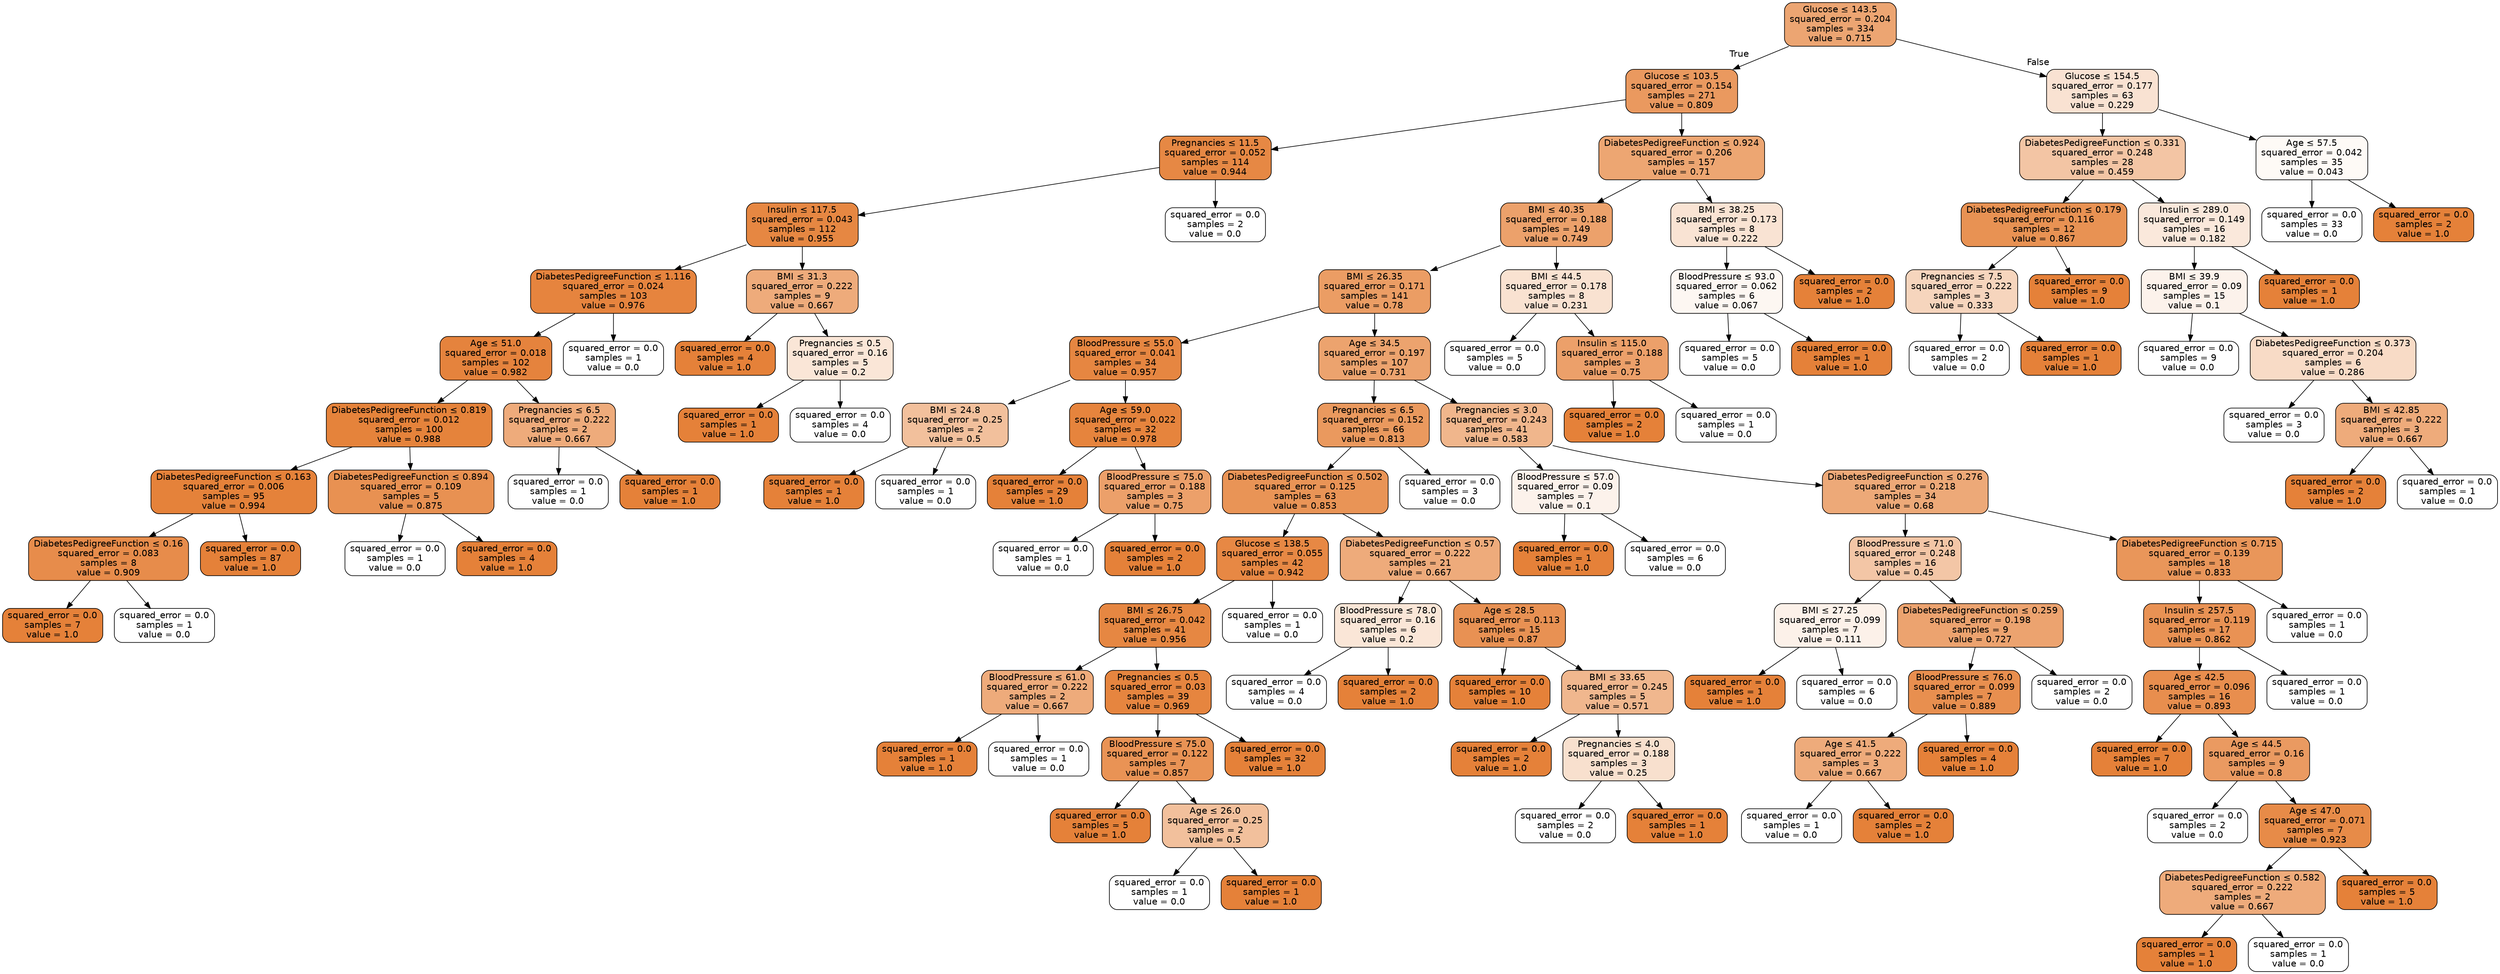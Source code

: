 digraph Tree {
node [shape=box, style="filled, rounded", color="black", fontname="helvetica"] ;
edge [fontname="helvetica"] ;
0 [label=<Glucose &le; 143.5<br/>squared_error = 0.204<br/>samples = 334<br/>value = 0.715>, fillcolor="#eca572"] ;
1 [label=<Glucose &le; 103.5<br/>squared_error = 0.154<br/>samples = 271<br/>value = 0.809>, fillcolor="#ea995f"] ;
0 -> 1 [labeldistance=2.5, labelangle=45, headlabel="True"] ;
2 [label=<Pregnancies &le; 11.5<br/>squared_error = 0.052<br/>samples = 114<br/>value = 0.944>, fillcolor="#e68844"] ;
1 -> 2 ;
3 [label=<Insulin &le; 117.5<br/>squared_error = 0.043<br/>samples = 112<br/>value = 0.955>, fillcolor="#e68742"] ;
2 -> 3 ;
4 [label=<DiabetesPedigreeFunction &le; 1.116<br/>squared_error = 0.024<br/>samples = 103<br/>value = 0.976>, fillcolor="#e6843e"] ;
3 -> 4 ;
5 [label=<Age &le; 51.0<br/>squared_error = 0.018<br/>samples = 102<br/>value = 0.982>, fillcolor="#e5833d"] ;
4 -> 5 ;
6 [label=<DiabetesPedigreeFunction &le; 0.819<br/>squared_error = 0.012<br/>samples = 100<br/>value = 0.988>, fillcolor="#e5833b"] ;
5 -> 6 ;
7 [label=<DiabetesPedigreeFunction &le; 0.163<br/>squared_error = 0.006<br/>samples = 95<br/>value = 0.994>, fillcolor="#e5823a"] ;
6 -> 7 ;
8 [label=<DiabetesPedigreeFunction &le; 0.16<br/>squared_error = 0.083<br/>samples = 8<br/>value = 0.909>, fillcolor="#e78c4b"] ;
7 -> 8 ;
9 [label=<squared_error = 0.0<br/>samples = 7<br/>value = 1.0>, fillcolor="#e58139"] ;
8 -> 9 ;
10 [label=<squared_error = 0.0<br/>samples = 1<br/>value = 0.0>, fillcolor="#ffffff"] ;
8 -> 10 ;
11 [label=<squared_error = 0.0<br/>samples = 87<br/>value = 1.0>, fillcolor="#e58139"] ;
7 -> 11 ;
12 [label=<DiabetesPedigreeFunction &le; 0.894<br/>squared_error = 0.109<br/>samples = 5<br/>value = 0.875>, fillcolor="#e89152"] ;
6 -> 12 ;
13 [label=<squared_error = 0.0<br/>samples = 1<br/>value = 0.0>, fillcolor="#ffffff"] ;
12 -> 13 ;
14 [label=<squared_error = 0.0<br/>samples = 4<br/>value = 1.0>, fillcolor="#e58139"] ;
12 -> 14 ;
15 [label=<Pregnancies &le; 6.5<br/>squared_error = 0.222<br/>samples = 2<br/>value = 0.667>, fillcolor="#eeab7b"] ;
5 -> 15 ;
16 [label=<squared_error = 0.0<br/>samples = 1<br/>value = 0.0>, fillcolor="#ffffff"] ;
15 -> 16 ;
17 [label=<squared_error = 0.0<br/>samples = 1<br/>value = 1.0>, fillcolor="#e58139"] ;
15 -> 17 ;
18 [label=<squared_error = 0.0<br/>samples = 1<br/>value = 0.0>, fillcolor="#ffffff"] ;
4 -> 18 ;
19 [label=<BMI &le; 31.3<br/>squared_error = 0.222<br/>samples = 9<br/>value = 0.667>, fillcolor="#eeab7b"] ;
3 -> 19 ;
20 [label=<squared_error = 0.0<br/>samples = 4<br/>value = 1.0>, fillcolor="#e58139"] ;
19 -> 20 ;
21 [label=<Pregnancies &le; 0.5<br/>squared_error = 0.16<br/>samples = 5<br/>value = 0.2>, fillcolor="#fae6d7"] ;
19 -> 21 ;
22 [label=<squared_error = 0.0<br/>samples = 1<br/>value = 1.0>, fillcolor="#e58139"] ;
21 -> 22 ;
23 [label=<squared_error = 0.0<br/>samples = 4<br/>value = 0.0>, fillcolor="#ffffff"] ;
21 -> 23 ;
24 [label=<squared_error = 0.0<br/>samples = 2<br/>value = 0.0>, fillcolor="#ffffff"] ;
2 -> 24 ;
25 [label=<DiabetesPedigreeFunction &le; 0.924<br/>squared_error = 0.206<br/>samples = 157<br/>value = 0.71>, fillcolor="#eda672"] ;
1 -> 25 ;
26 [label=<BMI &le; 40.35<br/>squared_error = 0.188<br/>samples = 149<br/>value = 0.749>, fillcolor="#eca16b"] ;
25 -> 26 ;
27 [label=<BMI &le; 26.35<br/>squared_error = 0.171<br/>samples = 141<br/>value = 0.78>, fillcolor="#eb9d64"] ;
26 -> 27 ;
28 [label=<BloodPressure &le; 55.0<br/>squared_error = 0.041<br/>samples = 34<br/>value = 0.957>, fillcolor="#e68641"] ;
27 -> 28 ;
29 [label=<BMI &le; 24.8<br/>squared_error = 0.25<br/>samples = 2<br/>value = 0.5>, fillcolor="#f2c09c"] ;
28 -> 29 ;
30 [label=<squared_error = 0.0<br/>samples = 1<br/>value = 1.0>, fillcolor="#e58139"] ;
29 -> 30 ;
31 [label=<squared_error = 0.0<br/>samples = 1<br/>value = 0.0>, fillcolor="#ffffff"] ;
29 -> 31 ;
32 [label=<Age &le; 59.0<br/>squared_error = 0.022<br/>samples = 32<br/>value = 0.978>, fillcolor="#e6843d"] ;
28 -> 32 ;
33 [label=<squared_error = 0.0<br/>samples = 29<br/>value = 1.0>, fillcolor="#e58139"] ;
32 -> 33 ;
34 [label=<BloodPressure &le; 75.0<br/>squared_error = 0.188<br/>samples = 3<br/>value = 0.75>, fillcolor="#eca06a"] ;
32 -> 34 ;
35 [label=<squared_error = 0.0<br/>samples = 1<br/>value = 0.0>, fillcolor="#ffffff"] ;
34 -> 35 ;
36 [label=<squared_error = 0.0<br/>samples = 2<br/>value = 1.0>, fillcolor="#e58139"] ;
34 -> 36 ;
37 [label=<Age &le; 34.5<br/>squared_error = 0.197<br/>samples = 107<br/>value = 0.731>, fillcolor="#eca36e"] ;
27 -> 37 ;
38 [label=<Pregnancies &le; 6.5<br/>squared_error = 0.152<br/>samples = 66<br/>value = 0.813>, fillcolor="#ea995e"] ;
37 -> 38 ;
39 [label=<DiabetesPedigreeFunction &le; 0.502<br/>squared_error = 0.125<br/>samples = 63<br/>value = 0.853>, fillcolor="#e99456"] ;
38 -> 39 ;
40 [label=<Glucose &le; 138.5<br/>squared_error = 0.055<br/>samples = 42<br/>value = 0.942>, fillcolor="#e78844"] ;
39 -> 40 ;
41 [label=<BMI &le; 26.75<br/>squared_error = 0.042<br/>samples = 41<br/>value = 0.956>, fillcolor="#e68742"] ;
40 -> 41 ;
42 [label=<BloodPressure &le; 61.0<br/>squared_error = 0.222<br/>samples = 2<br/>value = 0.667>, fillcolor="#eeab7b"] ;
41 -> 42 ;
43 [label=<squared_error = 0.0<br/>samples = 1<br/>value = 1.0>, fillcolor="#e58139"] ;
42 -> 43 ;
44 [label=<squared_error = 0.0<br/>samples = 1<br/>value = 0.0>, fillcolor="#ffffff"] ;
42 -> 44 ;
45 [label=<Pregnancies &le; 0.5<br/>squared_error = 0.03<br/>samples = 39<br/>value = 0.969>, fillcolor="#e6853f"] ;
41 -> 45 ;
46 [label=<BloodPressure &le; 75.0<br/>squared_error = 0.122<br/>samples = 7<br/>value = 0.857>, fillcolor="#e99355"] ;
45 -> 46 ;
47 [label=<squared_error = 0.0<br/>samples = 5<br/>value = 1.0>, fillcolor="#e58139"] ;
46 -> 47 ;
48 [label=<Age &le; 26.0<br/>squared_error = 0.25<br/>samples = 2<br/>value = 0.5>, fillcolor="#f2c09c"] ;
46 -> 48 ;
49 [label=<squared_error = 0.0<br/>samples = 1<br/>value = 0.0>, fillcolor="#ffffff"] ;
48 -> 49 ;
50 [label=<squared_error = 0.0<br/>samples = 1<br/>value = 1.0>, fillcolor="#e58139"] ;
48 -> 50 ;
51 [label=<squared_error = 0.0<br/>samples = 32<br/>value = 1.0>, fillcolor="#e58139"] ;
45 -> 51 ;
52 [label=<squared_error = 0.0<br/>samples = 1<br/>value = 0.0>, fillcolor="#ffffff"] ;
40 -> 52 ;
53 [label=<DiabetesPedigreeFunction &le; 0.57<br/>squared_error = 0.222<br/>samples = 21<br/>value = 0.667>, fillcolor="#eeab7b"] ;
39 -> 53 ;
54 [label=<BloodPressure &le; 78.0<br/>squared_error = 0.16<br/>samples = 6<br/>value = 0.2>, fillcolor="#fae6d7"] ;
53 -> 54 ;
55 [label=<squared_error = 0.0<br/>samples = 4<br/>value = 0.0>, fillcolor="#ffffff"] ;
54 -> 55 ;
56 [label=<squared_error = 0.0<br/>samples = 2<br/>value = 1.0>, fillcolor="#e58139"] ;
54 -> 56 ;
57 [label=<Age &le; 28.5<br/>squared_error = 0.113<br/>samples = 15<br/>value = 0.87>, fillcolor="#e89153"] ;
53 -> 57 ;
58 [label=<squared_error = 0.0<br/>samples = 10<br/>value = 1.0>, fillcolor="#e58139"] ;
57 -> 58 ;
59 [label=<BMI &le; 33.65<br/>squared_error = 0.245<br/>samples = 5<br/>value = 0.571>, fillcolor="#f0b78e"] ;
57 -> 59 ;
60 [label=<squared_error = 0.0<br/>samples = 2<br/>value = 1.0>, fillcolor="#e58139"] ;
59 -> 60 ;
61 [label=<Pregnancies &le; 4.0<br/>squared_error = 0.188<br/>samples = 3<br/>value = 0.25>, fillcolor="#f8e0ce"] ;
59 -> 61 ;
62 [label=<squared_error = 0.0<br/>samples = 2<br/>value = 0.0>, fillcolor="#ffffff"] ;
61 -> 62 ;
63 [label=<squared_error = 0.0<br/>samples = 1<br/>value = 1.0>, fillcolor="#e58139"] ;
61 -> 63 ;
64 [label=<squared_error = 0.0<br/>samples = 3<br/>value = 0.0>, fillcolor="#ffffff"] ;
38 -> 64 ;
65 [label=<Pregnancies &le; 3.0<br/>squared_error = 0.243<br/>samples = 41<br/>value = 0.583>, fillcolor="#f0b68c"] ;
37 -> 65 ;
66 [label=<BloodPressure &le; 57.0<br/>squared_error = 0.09<br/>samples = 7<br/>value = 0.1>, fillcolor="#fcf2eb"] ;
65 -> 66 ;
67 [label=<squared_error = 0.0<br/>samples = 1<br/>value = 1.0>, fillcolor="#e58139"] ;
66 -> 67 ;
68 [label=<squared_error = 0.0<br/>samples = 6<br/>value = 0.0>, fillcolor="#ffffff"] ;
66 -> 68 ;
69 [label=<DiabetesPedigreeFunction &le; 0.276<br/>squared_error = 0.218<br/>samples = 34<br/>value = 0.68>, fillcolor="#eda978"] ;
65 -> 69 ;
70 [label=<BloodPressure &le; 71.0<br/>squared_error = 0.248<br/>samples = 16<br/>value = 0.45>, fillcolor="#f3c6a6"] ;
69 -> 70 ;
71 [label=<BMI &le; 27.25<br/>squared_error = 0.099<br/>samples = 7<br/>value = 0.111>, fillcolor="#fcf1e9"] ;
70 -> 71 ;
72 [label=<squared_error = 0.0<br/>samples = 1<br/>value = 1.0>, fillcolor="#e58139"] ;
71 -> 72 ;
73 [label=<squared_error = 0.0<br/>samples = 6<br/>value = 0.0>, fillcolor="#ffffff"] ;
71 -> 73 ;
74 [label=<DiabetesPedigreeFunction &le; 0.259<br/>squared_error = 0.198<br/>samples = 9<br/>value = 0.727>, fillcolor="#eca36f"] ;
70 -> 74 ;
75 [label=<BloodPressure &le; 76.0<br/>squared_error = 0.099<br/>samples = 7<br/>value = 0.889>, fillcolor="#e88f4f"] ;
74 -> 75 ;
76 [label=<Age &le; 41.5<br/>squared_error = 0.222<br/>samples = 3<br/>value = 0.667>, fillcolor="#eeab7b"] ;
75 -> 76 ;
77 [label=<squared_error = 0.0<br/>samples = 1<br/>value = 0.0>, fillcolor="#ffffff"] ;
76 -> 77 ;
78 [label=<squared_error = 0.0<br/>samples = 2<br/>value = 1.0>, fillcolor="#e58139"] ;
76 -> 78 ;
79 [label=<squared_error = 0.0<br/>samples = 4<br/>value = 1.0>, fillcolor="#e58139"] ;
75 -> 79 ;
80 [label=<squared_error = 0.0<br/>samples = 2<br/>value = 0.0>, fillcolor="#ffffff"] ;
74 -> 80 ;
81 [label=<DiabetesPedigreeFunction &le; 0.715<br/>squared_error = 0.139<br/>samples = 18<br/>value = 0.833>, fillcolor="#e9965a"] ;
69 -> 81 ;
82 [label=<Insulin &le; 257.5<br/>squared_error = 0.119<br/>samples = 17<br/>value = 0.862>, fillcolor="#e99254"] ;
81 -> 82 ;
83 [label=<Age &le; 42.5<br/>squared_error = 0.096<br/>samples = 16<br/>value = 0.893>, fillcolor="#e88e4e"] ;
82 -> 83 ;
84 [label=<squared_error = 0.0<br/>samples = 7<br/>value = 1.0>, fillcolor="#e58139"] ;
83 -> 84 ;
85 [label=<Age &le; 44.5<br/>squared_error = 0.16<br/>samples = 9<br/>value = 0.8>, fillcolor="#ea9a61"] ;
83 -> 85 ;
86 [label=<squared_error = 0.0<br/>samples = 2<br/>value = 0.0>, fillcolor="#ffffff"] ;
85 -> 86 ;
87 [label=<Age &le; 47.0<br/>squared_error = 0.071<br/>samples = 7<br/>value = 0.923>, fillcolor="#e78b48"] ;
85 -> 87 ;
88 [label=<DiabetesPedigreeFunction &le; 0.582<br/>squared_error = 0.222<br/>samples = 2<br/>value = 0.667>, fillcolor="#eeab7b"] ;
87 -> 88 ;
89 [label=<squared_error = 0.0<br/>samples = 1<br/>value = 1.0>, fillcolor="#e58139"] ;
88 -> 89 ;
90 [label=<squared_error = 0.0<br/>samples = 1<br/>value = 0.0>, fillcolor="#ffffff"] ;
88 -> 90 ;
91 [label=<squared_error = 0.0<br/>samples = 5<br/>value = 1.0>, fillcolor="#e58139"] ;
87 -> 91 ;
92 [label=<squared_error = 0.0<br/>samples = 1<br/>value = 0.0>, fillcolor="#ffffff"] ;
82 -> 92 ;
93 [label=<squared_error = 0.0<br/>samples = 1<br/>value = 0.0>, fillcolor="#ffffff"] ;
81 -> 93 ;
94 [label=<BMI &le; 44.5<br/>squared_error = 0.178<br/>samples = 8<br/>value = 0.231>, fillcolor="#f9e2d1"] ;
26 -> 94 ;
95 [label=<squared_error = 0.0<br/>samples = 5<br/>value = 0.0>, fillcolor="#ffffff"] ;
94 -> 95 ;
96 [label=<Insulin &le; 115.0<br/>squared_error = 0.188<br/>samples = 3<br/>value = 0.75>, fillcolor="#eca06a"] ;
94 -> 96 ;
97 [label=<squared_error = 0.0<br/>samples = 2<br/>value = 1.0>, fillcolor="#e58139"] ;
96 -> 97 ;
98 [label=<squared_error = 0.0<br/>samples = 1<br/>value = 0.0>, fillcolor="#ffffff"] ;
96 -> 98 ;
99 [label=<BMI &le; 38.25<br/>squared_error = 0.173<br/>samples = 8<br/>value = 0.222>, fillcolor="#f9e3d3"] ;
25 -> 99 ;
100 [label=<BloodPressure &le; 93.0<br/>squared_error = 0.062<br/>samples = 6<br/>value = 0.067>, fillcolor="#fdf7f2"] ;
99 -> 100 ;
101 [label=<squared_error = 0.0<br/>samples = 5<br/>value = 0.0>, fillcolor="#ffffff"] ;
100 -> 101 ;
102 [label=<squared_error = 0.0<br/>samples = 1<br/>value = 1.0>, fillcolor="#e58139"] ;
100 -> 102 ;
103 [label=<squared_error = 0.0<br/>samples = 2<br/>value = 1.0>, fillcolor="#e58139"] ;
99 -> 103 ;
104 [label=<Glucose &le; 154.5<br/>squared_error = 0.177<br/>samples = 63<br/>value = 0.229>, fillcolor="#f9e2d2"] ;
0 -> 104 [labeldistance=2.5, labelangle=-45, headlabel="False"] ;
105 [label=<DiabetesPedigreeFunction &le; 0.331<br/>squared_error = 0.248<br/>samples = 28<br/>value = 0.459>, fillcolor="#f3c5a4"] ;
104 -> 105 ;
106 [label=<DiabetesPedigreeFunction &le; 0.179<br/>squared_error = 0.116<br/>samples = 12<br/>value = 0.867>, fillcolor="#e89253"] ;
105 -> 106 ;
107 [label=<Pregnancies &le; 7.5<br/>squared_error = 0.222<br/>samples = 3<br/>value = 0.333>, fillcolor="#f6d5bd"] ;
106 -> 107 ;
108 [label=<squared_error = 0.0<br/>samples = 2<br/>value = 0.0>, fillcolor="#ffffff"] ;
107 -> 108 ;
109 [label=<squared_error = 0.0<br/>samples = 1<br/>value = 1.0>, fillcolor="#e58139"] ;
107 -> 109 ;
110 [label=<squared_error = 0.0<br/>samples = 9<br/>value = 1.0>, fillcolor="#e58139"] ;
106 -> 110 ;
111 [label=<Insulin &le; 289.0<br/>squared_error = 0.149<br/>samples = 16<br/>value = 0.182>, fillcolor="#fae8db"] ;
105 -> 111 ;
112 [label=<BMI &le; 39.9<br/>squared_error = 0.09<br/>samples = 15<br/>value = 0.1>, fillcolor="#fcf2eb"] ;
111 -> 112 ;
113 [label=<squared_error = 0.0<br/>samples = 9<br/>value = 0.0>, fillcolor="#ffffff"] ;
112 -> 113 ;
114 [label=<DiabetesPedigreeFunction &le; 0.373<br/>squared_error = 0.204<br/>samples = 6<br/>value = 0.286>, fillcolor="#f8dbc6"] ;
112 -> 114 ;
115 [label=<squared_error = 0.0<br/>samples = 3<br/>value = 0.0>, fillcolor="#ffffff"] ;
114 -> 115 ;
116 [label=<BMI &le; 42.85<br/>squared_error = 0.222<br/>samples = 3<br/>value = 0.667>, fillcolor="#eeab7b"] ;
114 -> 116 ;
117 [label=<squared_error = 0.0<br/>samples = 2<br/>value = 1.0>, fillcolor="#e58139"] ;
116 -> 117 ;
118 [label=<squared_error = 0.0<br/>samples = 1<br/>value = 0.0>, fillcolor="#ffffff"] ;
116 -> 118 ;
119 [label=<squared_error = 0.0<br/>samples = 1<br/>value = 1.0>, fillcolor="#e58139"] ;
111 -> 119 ;
120 [label=<Age &le; 57.5<br/>squared_error = 0.042<br/>samples = 35<br/>value = 0.043>, fillcolor="#fefaf6"] ;
104 -> 120 ;
121 [label=<squared_error = 0.0<br/>samples = 33<br/>value = 0.0>, fillcolor="#ffffff"] ;
120 -> 121 ;
122 [label=<squared_error = 0.0<br/>samples = 2<br/>value = 1.0>, fillcolor="#e58139"] ;
120 -> 122 ;
}